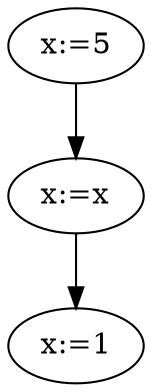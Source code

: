digraph StronglyLiveTest{
	1[label="x:=5"];
	2[label="x:=x"];
	3[label="x:=1"];

	1->2;
	2->3;
}

digraph StronglyLiveTest{
	1[label="x:=5"];
	2[label="a:=x"];
	3[label="a==x"];
	4[label="b:=c"];
	5[label="c:=b"];
	6[label="d:=c"];

	1->2;
	2->3;
	3->4;
	4->6;
	3->5;
	5->6;
	
}